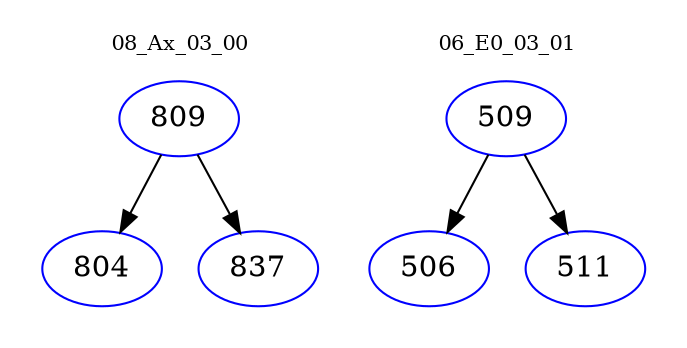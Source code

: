 digraph{
subgraph cluster_0 {
color = white
label = "08_Ax_03_00";
fontsize=10;
T0_809 [label="809", color="blue"]
T0_809 -> T0_804 [color="black"]
T0_804 [label="804", color="blue"]
T0_809 -> T0_837 [color="black"]
T0_837 [label="837", color="blue"]
}
subgraph cluster_1 {
color = white
label = "06_E0_03_01";
fontsize=10;
T1_509 [label="509", color="blue"]
T1_509 -> T1_506 [color="black"]
T1_506 [label="506", color="blue"]
T1_509 -> T1_511 [color="black"]
T1_511 [label="511", color="blue"]
}
}

